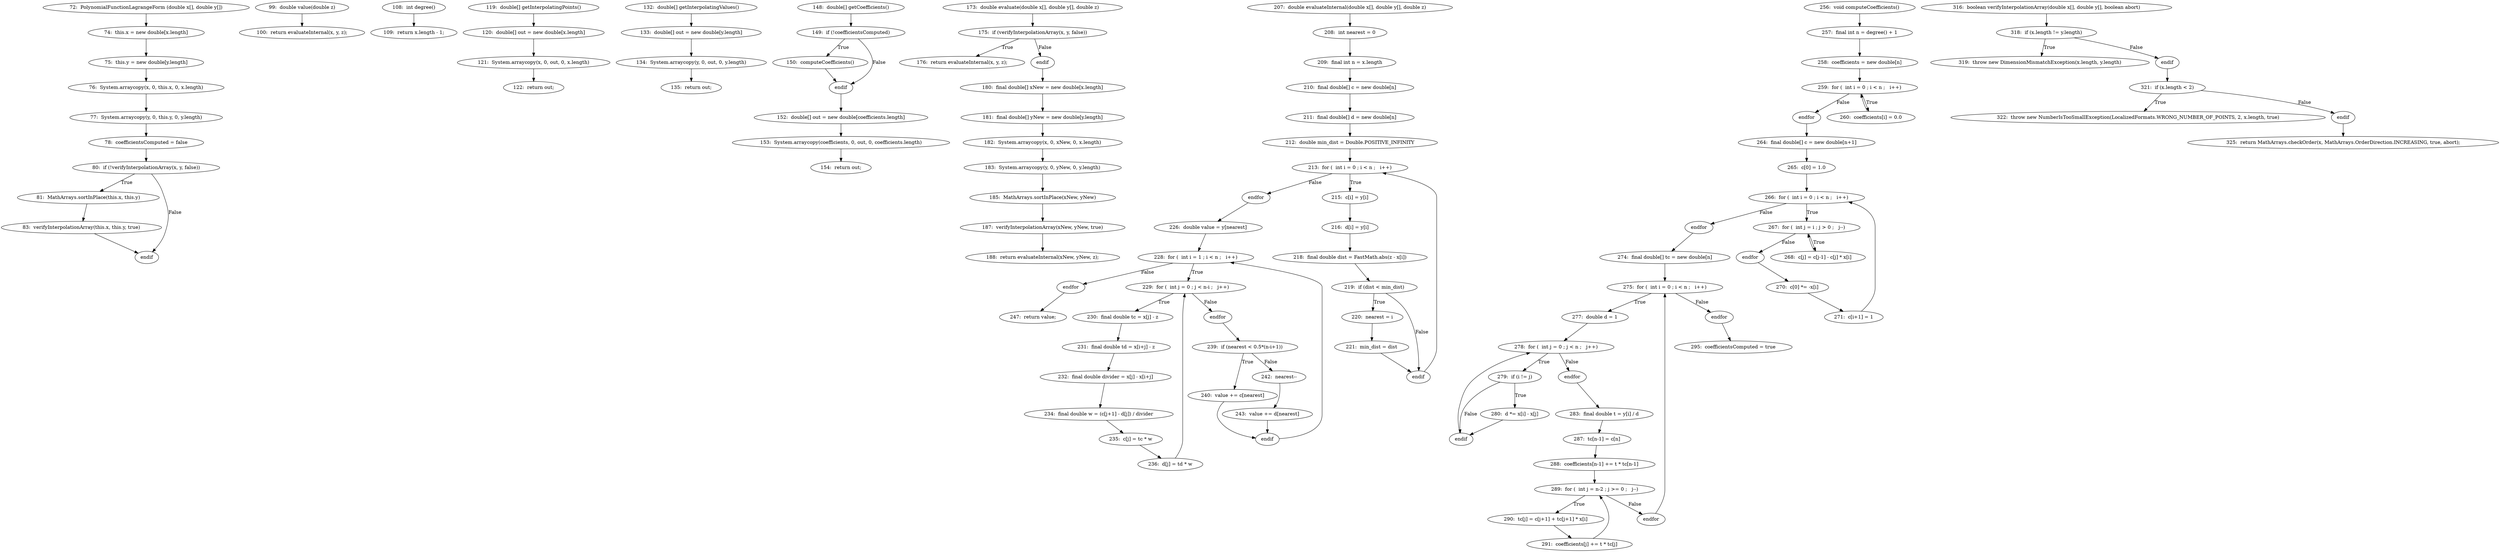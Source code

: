 digraph PolynomialFunctionLagrangeForm_CFG {
  // graph-vertices
  v1  [label="72:  PolynomialFunctionLagrangeForm (double x[], double y[])"];
  v2  [label="74:  this.x = new double[x.length]"];
  v3  [label="75:  this.y = new double[y.length]"];
  v4  [label="76:  System.arraycopy(x, 0, this.x, 0, x.length)"];
  v5  [label="77:  System.arraycopy(y, 0, this.y, 0, y.length)"];
  v6  [label="78:  coefficientsComputed = false"];
  v7  [label="80:  if (!verifyInterpolationArray(x, y, false))"];
  v8  [label="81:  MathArrays.sortInPlace(this.x, this.y)"];
  v9  [label="83:  verifyInterpolationArray(this.x, this.y, true)"];
  v10  [label="endif"];
  v11  [label="99:  double value(double z)"];
  v12  [label="100:  return evaluateInternal(x, y, z);"];
  v13  [label="108:  int degree()"];
  v14  [label="109:  return x.length - 1;"];
  v15  [label="119:  double[] getInterpolatingPoints()"];
  v16  [label="120:  double[] out = new double[x.length]"];
  v17  [label="121:  System.arraycopy(x, 0, out, 0, x.length)"];
  v18  [label="122:  return out;"];
  v19  [label="132:  double[] getInterpolatingValues()"];
  v20  [label="133:  double[] out = new double[y.length]"];
  v21  [label="134:  System.arraycopy(y, 0, out, 0, y.length)"];
  v22  [label="135:  return out;"];
  v23  [label="148:  double[] getCoefficients()"];
  v24  [label="149:  if (!coefficientsComputed)"];
  v25  [label="150:  computeCoefficients()"];
  v26  [label="endif"];
  v27  [label="152:  double[] out = new double[coefficients.length]"];
  v28  [label="153:  System.arraycopy(coefficients, 0, out, 0, coefficients.length)"];
  v29  [label="154:  return out;"];
  v30  [label="173:  double evaluate(double x[], double y[], double z)"];
  v31  [label="175:  if (verifyInterpolationArray(x, y, false))"];
  v32  [label="176:  return evaluateInternal(x, y, z);"];
  v33  [label="endif"];
  v34  [label="180:  final double[] xNew = new double[x.length]"];
  v35  [label="181:  final double[] yNew = new double[y.length]"];
  v36  [label="182:  System.arraycopy(x, 0, xNew, 0, x.length)"];
  v37  [label="183:  System.arraycopy(y, 0, yNew, 0, y.length)"];
  v38  [label="185:  MathArrays.sortInPlace(xNew, yNew)"];
  v39  [label="187:  verifyInterpolationArray(xNew, yNew, true)"];
  v40  [label="188:  return evaluateInternal(xNew, yNew, z);"];
  v41  [label="207:  double evaluateInternal(double x[], double y[], double z)"];
  v42  [label="208:  int nearest = 0"];
  v43  [label="209:  final int n = x.length"];
  v44  [label="210:  final double[] c = new double[n]"];
  v45  [label="211:  final double[] d = new double[n]"];
  v46  [label="212:  double min_dist = Double.POSITIVE_INFINITY"];
  v47  [label="213:  for (  int i = 0 ; i < n ;   i++)"];
  v50  [label="endfor"];
  v51  [label="215:  c[i] = y[i]"];
  v52  [label="216:  d[i] = y[i]"];
  v53  [label="218:  final double dist = FastMath.abs(z - x[i])"];
  v54  [label="219:  if (dist < min_dist)"];
  v55  [label="220:  nearest = i"];
  v56  [label="221:  min_dist = dist"];
  v57  [label="endif"];
  v58  [label="226:  double value = y[nearest]"];
  v59  [label="228:  for (  int i = 1 ; i < n ;   i++)"];
  v62  [label="endfor"];
  v63  [label="229:  for (  int j = 0 ; j < n-i ;   j++)"];
  v66  [label="endfor"];
  v67  [label="230:  final double tc = x[j] - z"];
  v68  [label="231:  final double td = x[i+j] - z"];
  v69  [label="232:  final double divider = x[j] - x[i+j]"];
  v70  [label="234:  final double w = (c[j+1] - d[j]) / divider"];
  v71  [label="235:  c[j] = tc * w"];
  v72  [label="236:  d[j] = td * w"];
  v73  [label="239:  if (nearest < 0.5*(n-i+1))"];
  v74  [label="240:  value += c[nearest]"];
  v75  [label="endif"];
  v76  [label="242:  nearest--"];
  v77  [label="243:  value += d[nearest]"];
  v78  [label="247:  return value;"];
  v79  [label="256:  void computeCoefficients()"];
  v80  [label="257:  final int n = degree() + 1"];
  v81  [label="258:  coefficients = new double[n]"];
  v82  [label="259:  for (  int i = 0 ; i < n ;   i++)"];
  v85  [label="endfor"];
  v86  [label="260:  coefficients[i] = 0.0"];
  v87  [label="264:  final double[] c = new double[n+1]"];
  v88  [label="265:  c[0] = 1.0"];
  v89  [label="266:  for (  int i = 0 ; i < n ;   i++)"];
  v92  [label="endfor"];
  v93  [label="267:  for (  int j = i ; j > 0 ;   j--)"];
  v96  [label="endfor"];
  v97  [label="268:  c[j] = c[j-1] - c[j] * x[i]"];
  v98  [label="270:  c[0] *= -x[i]"];
  v99  [label="271:  c[i+1] = 1"];
  v100  [label="274:  final double[] tc = new double[n]"];
  v101  [label="275:  for (  int i = 0 ; i < n ;   i++)"];
  v104  [label="endfor"];
  v105  [label="277:  double d = 1"];
  v106  [label="278:  for (  int j = 0 ; j < n ;   j++)"];
  v109  [label="endfor"];
  v110  [label="279:  if (i != j)"];
  v111  [label="280:  d *= x[i] - x[j]"];
  v112  [label="endif"];
  v113  [label="283:  final double t = y[i] / d"];
  v114  [label="287:  tc[n-1] = c[n]"];
  v115  [label="288:  coefficients[n-1] += t * tc[n-1]"];
  v116  [label="289:  for (  int j = n-2 ; j >= 0 ;   j--)"];
  v119  [label="endfor"];
  v120  [label="290:  tc[j] = c[j+1] + tc[j+1] * x[i]"];
  v121  [label="291:  coefficients[j] += t * tc[j]"];
  v122  [label="295:  coefficientsComputed = true"];
  v123  [label="316:  boolean verifyInterpolationArray(double x[], double y[], boolean abort)"];
  v124  [label="318:  if (x.length != y.length)"];
  v125  [label="319:  throw new DimensionMismatchException(x.length, y.length)"];
  v126  [label="endif"];
  v127  [label="321:  if (x.length < 2)"];
  v128  [label="322:  throw new NumberIsTooSmallException(LocalizedFormats.WRONG_NUMBER_OF_POINTS, 2, x.length, true)"];
  v129  [label="endif"];
  v130  [label="325:  return MathArrays.checkOrder(x, MathArrays.OrderDirection.INCREASING, true, abort);"];
  // graph-edges
  v1 -> v2;
  v2 -> v3;
  v3 -> v4;
  v4 -> v5;
  v5 -> v6;
  v6 -> v7;
  v7 -> v8  [label="True"];
  v8 -> v9;
  v9 -> v10;
  v7 -> v10  [label="False"];
  v11 -> v12;
  v13 -> v14;
  v15 -> v16;
  v16 -> v17;
  v17 -> v18;
  v19 -> v20;
  v20 -> v21;
  v21 -> v22;
  v23 -> v24;
  v24 -> v25  [label="True"];
  v25 -> v26;
  v24 -> v26  [label="False"];
  v26 -> v27;
  v27 -> v28;
  v28 -> v29;
  v30 -> v31;
  v31 -> v32  [label="True"];
  v31 -> v33  [label="False"];
  v33 -> v34;
  v34 -> v35;
  v35 -> v36;
  v36 -> v37;
  v37 -> v38;
  v38 -> v39;
  v39 -> v40;
  v41 -> v42;
  v42 -> v43;
  v43 -> v44;
  v44 -> v45;
  v45 -> v46;
  v46 -> v47;
  v47 -> v50  [label="False"];
  v47 -> v51  [label="True"];
  v51 -> v52;
  v52 -> v53;
  v53 -> v54;
  v54 -> v55  [label="True"];
  v55 -> v56;
  v56 -> v57;
  v54 -> v57  [label="False"];
  v57 -> v47;
  v50 -> v58;
  v58 -> v59;
  v59 -> v62  [label="False"];
  v59 -> v63  [label="True"];
  v63 -> v66  [label="False"];
  v63 -> v67  [label="True"];
  v67 -> v68;
  v68 -> v69;
  v69 -> v70;
  v70 -> v71;
  v71 -> v72;
  v72 -> v63;
  v66 -> v73;
  v73 -> v74  [label="True"];
  v74 -> v75;
  v73 -> v76  [label="False"];
  v76 -> v77;
  v77 -> v75;
  v75 -> v59;
  v62 -> v78;
  v79 -> v80;
  v80 -> v81;
  v81 -> v82;
  v82 -> v85  [label="False"];
  v82 -> v86  [label="True"];
  v86 -> v82;
  v85 -> v87;
  v87 -> v88;
  v88 -> v89;
  v89 -> v92  [label="False"];
  v89 -> v93  [label="True"];
  v93 -> v96  [label="False"];
  v93 -> v97  [label="True"];
  v97 -> v93;
  v96 -> v98;
  v98 -> v99;
  v99 -> v89;
  v92 -> v100;
  v100 -> v101;
  v101 -> v104  [label="False"];
  v101 -> v105  [label="True"];
  v105 -> v106;
  v106 -> v109  [label="False"];
  v106 -> v110  [label="True"];
  v110 -> v111  [label="True"];
  v111 -> v112;
  v110 -> v112  [label="False"];
  v112 -> v106;
  v109 -> v113;
  v113 -> v114;
  v114 -> v115;
  v115 -> v116;
  v116 -> v119  [label="False"];
  v116 -> v120  [label="True"];
  v120 -> v121;
  v121 -> v116;
  v119 -> v101;
  v104 -> v122;
  v123 -> v124;
  v124 -> v125  [label="True"];
  v124 -> v126  [label="False"];
  v126 -> v127;
  v127 -> v128  [label="True"];
  v127 -> v129  [label="False"];
  v129 -> v130;
  // end-of-graph
}

